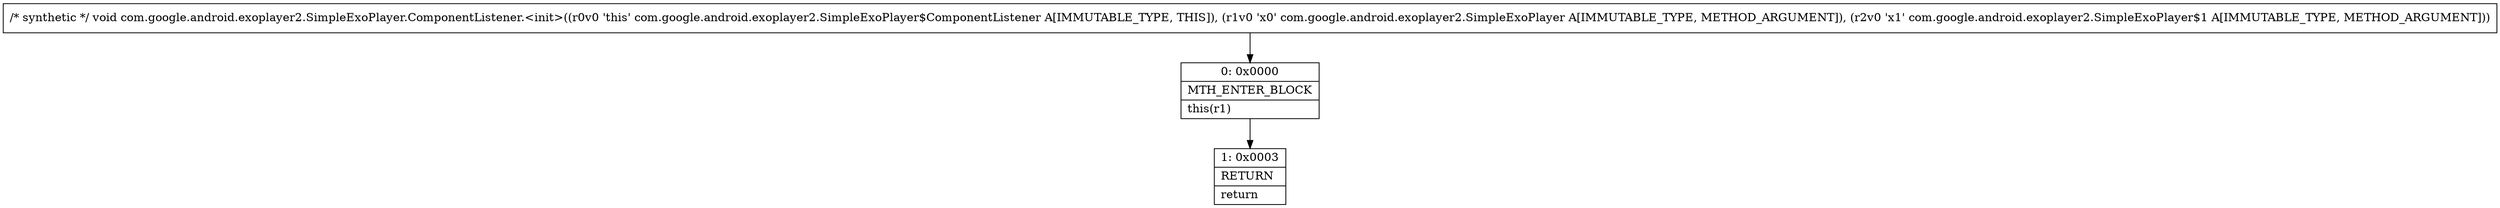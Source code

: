 digraph "CFG forcom.google.android.exoplayer2.SimpleExoPlayer.ComponentListener.\<init\>(Lcom\/google\/android\/exoplayer2\/SimpleExoPlayer;Lcom\/google\/android\/exoplayer2\/SimpleExoPlayer$1;)V" {
Node_0 [shape=record,label="{0\:\ 0x0000|MTH_ENTER_BLOCK\l|this(r1)\l}"];
Node_1 [shape=record,label="{1\:\ 0x0003|RETURN\l|return\l}"];
MethodNode[shape=record,label="{\/* synthetic *\/ void com.google.android.exoplayer2.SimpleExoPlayer.ComponentListener.\<init\>((r0v0 'this' com.google.android.exoplayer2.SimpleExoPlayer$ComponentListener A[IMMUTABLE_TYPE, THIS]), (r1v0 'x0' com.google.android.exoplayer2.SimpleExoPlayer A[IMMUTABLE_TYPE, METHOD_ARGUMENT]), (r2v0 'x1' com.google.android.exoplayer2.SimpleExoPlayer$1 A[IMMUTABLE_TYPE, METHOD_ARGUMENT])) }"];
MethodNode -> Node_0;
Node_0 -> Node_1;
}

